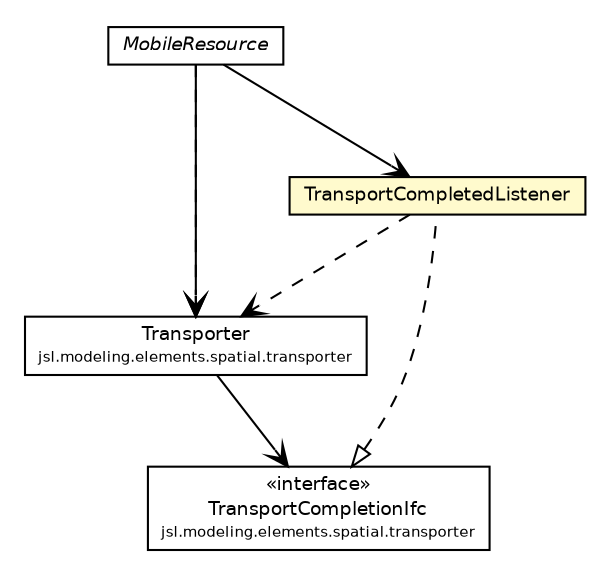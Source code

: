 #!/usr/local/bin/dot
#
# Class diagram 
# Generated by UMLGraph version 5.4 (http://www.umlgraph.org/)
#

digraph G {
	edge [fontname="Helvetica",fontsize=10,labelfontname="Helvetica",labelfontsize=10];
	node [fontname="Helvetica",fontsize=10,shape=plaintext];
	nodesep=0.25;
	ranksep=0.5;
	// jsl.modeling.elements.spatial.MobileResource
	c122020 [label=<<table title="jsl.modeling.elements.spatial.MobileResource" border="0" cellborder="1" cellspacing="0" cellpadding="2" port="p" href="./MobileResource.html">
		<tr><td><table border="0" cellspacing="0" cellpadding="1">
<tr><td align="center" balign="center"><font face="Helvetica-Oblique"> MobileResource </font></td></tr>
		</table></td></tr>
		</table>>, URL="./MobileResource.html", fontname="Helvetica", fontcolor="black", fontsize=9.0];
	// jsl.modeling.elements.spatial.MobileResource.TransportCompletedListener
	c122022 [label=<<table title="jsl.modeling.elements.spatial.MobileResource.TransportCompletedListener" border="0" cellborder="1" cellspacing="0" cellpadding="2" port="p" bgcolor="lemonChiffon" href="./MobileResource.TransportCompletedListener.html">
		<tr><td><table border="0" cellspacing="0" cellpadding="1">
<tr><td align="center" balign="center"> TransportCompletedListener </td></tr>
		</table></td></tr>
		</table>>, URL="./MobileResource.TransportCompletedListener.html", fontname="Helvetica", fontcolor="black", fontsize=9.0];
	// jsl.modeling.elements.spatial.transporter.Transporter
	c122042 [label=<<table title="jsl.modeling.elements.spatial.transporter.Transporter" border="0" cellborder="1" cellspacing="0" cellpadding="2" port="p" href="./transporter/Transporter.html">
		<tr><td><table border="0" cellspacing="0" cellpadding="1">
<tr><td align="center" balign="center"> Transporter </td></tr>
<tr><td align="center" balign="center"><font point-size="7.0"> jsl.modeling.elements.spatial.transporter </font></td></tr>
		</table></td></tr>
		</table>>, URL="./transporter/Transporter.html", fontname="Helvetica", fontcolor="black", fontsize=9.0];
	// jsl.modeling.elements.spatial.transporter.TransportCompletionIfc
	c122051 [label=<<table title="jsl.modeling.elements.spatial.transporter.TransportCompletionIfc" border="0" cellborder="1" cellspacing="0" cellpadding="2" port="p" href="./transporter/TransportCompletionIfc.html">
		<tr><td><table border="0" cellspacing="0" cellpadding="1">
<tr><td align="center" balign="center"> &#171;interface&#187; </td></tr>
<tr><td align="center" balign="center"> TransportCompletionIfc </td></tr>
<tr><td align="center" balign="center"><font point-size="7.0"> jsl.modeling.elements.spatial.transporter </font></td></tr>
		</table></td></tr>
		</table>>, URL="./transporter/TransportCompletionIfc.html", fontname="Helvetica", fontcolor="black", fontsize=9.0];
	//jsl.modeling.elements.spatial.MobileResource.TransportCompletedListener implements jsl.modeling.elements.spatial.transporter.TransportCompletionIfc
	c122051:p -> c122022:p [dir=back,arrowtail=empty,style=dashed];
	// jsl.modeling.elements.spatial.MobileResource NAVASSOC jsl.modeling.elements.spatial.transporter.Transporter
	c122020:p -> c122042:p [taillabel="", label="", headlabel="", fontname="Helvetica", fontcolor="black", fontsize=10.0, color="black", arrowhead=open];
	// jsl.modeling.elements.spatial.MobileResource NAVASSOC jsl.modeling.elements.spatial.MobileResource.TransportCompletedListener
	c122020:p -> c122022:p [taillabel="", label="", headlabel="", fontname="Helvetica", fontcolor="black", fontsize=10.0, color="black", arrowhead=open];
	// jsl.modeling.elements.spatial.transporter.Transporter NAVASSOC jsl.modeling.elements.spatial.transporter.TransportCompletionIfc
	c122042:p -> c122051:p [taillabel="", label="", headlabel="", fontname="Helvetica", fontcolor="black", fontsize=10.0, color="black", arrowhead=open];
	// jsl.modeling.elements.spatial.MobileResource DEPEND jsl.modeling.elements.spatial.transporter.Transporter
	c122020:p -> c122042:p [taillabel="", label="", headlabel="", fontname="Helvetica", fontcolor="black", fontsize=10.0, color="black", arrowhead=open, style=dashed];
	// jsl.modeling.elements.spatial.MobileResource.TransportCompletedListener DEPEND jsl.modeling.elements.spatial.transporter.Transporter
	c122022:p -> c122042:p [taillabel="", label="", headlabel="", fontname="Helvetica", fontcolor="black", fontsize=10.0, color="black", arrowhead=open, style=dashed];
}

